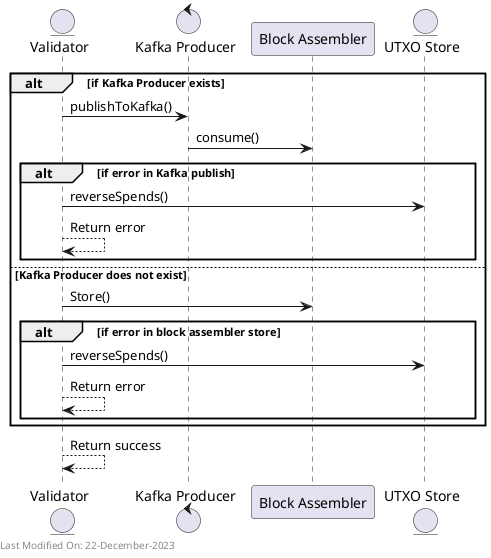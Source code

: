 @startuml
entity Validator
control "Kafka Producer" as Kafka
participant "Block Assembler" as BlockAssembler
entity "UTXO Store" as UTXOStore

alt if Kafka Producer exists
    Validator -> Kafka: publishToKafka()
    Kafka -> BlockAssembler: consume()
    alt if error in Kafka publish
        Validator -> UTXOStore: reverseSpends()
        Validator --> Validator: Return error
    end
else Kafka Producer does not exist
    Validator -> BlockAssembler: Store()
    alt if error in block assembler store
        Validator -> UTXOStore: reverseSpends()
        Validator --> Validator: Return error
    end
end

Validator --> Validator: Return success

left footer Last Modified On: 22-December-2023

@enduml
